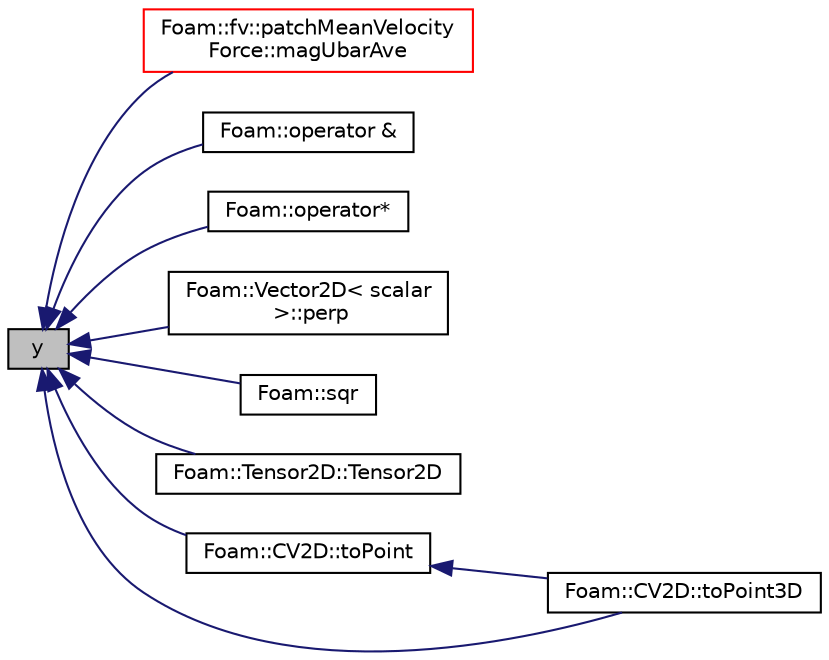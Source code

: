 digraph "y"
{
  bgcolor="transparent";
  edge [fontname="Helvetica",fontsize="10",labelfontname="Helvetica",labelfontsize="10"];
  node [fontname="Helvetica",fontsize="10",shape=record];
  rankdir="LR";
  Node23 [label="y",height=0.2,width=0.4,color="black", fillcolor="grey75", style="filled", fontcolor="black"];
  Node23 -> Node24 [dir="back",color="midnightblue",fontsize="10",style="solid",fontname="Helvetica"];
  Node24 [label="Foam::fv::patchMeanVelocity\lForce::magUbarAve",height=0.2,width=0.4,color="red",URL="$a24601.html#af4732f6ecbc429fea885a08731b376e0",tooltip="Calculate and return the magnitude of the mean velocity. "];
  Node23 -> Node26 [dir="back",color="midnightblue",fontsize="10",style="solid",fontname="Helvetica"];
  Node26 [label="Foam::operator &",height=0.2,width=0.4,color="black",URL="$a21851.html#aaea740458be6b73c73846bd8827de17a",tooltip="Inner-product between a spherical tensor and a vector. "];
  Node23 -> Node27 [dir="back",color="midnightblue",fontsize="10",style="solid",fontname="Helvetica"];
  Node27 [label="Foam::operator*",height=0.2,width=0.4,color="black",URL="$a21851.html#a7e6806ec1bcc02bebb8b7de43df5612b",tooltip="Outer-product between two vectors. "];
  Node23 -> Node28 [dir="back",color="midnightblue",fontsize="10",style="solid",fontname="Helvetica"];
  Node28 [label="Foam::Vector2D\< scalar\l \>::perp",height=0.2,width=0.4,color="black",URL="$a29765.html#a2b9fe5b997567538e1e4442d0f866ccd",tooltip="Perp dot product (dot product with perpendicular vector) "];
  Node23 -> Node29 [dir="back",color="midnightblue",fontsize="10",style="solid",fontname="Helvetica"];
  Node29 [label="Foam::sqr",height=0.2,width=0.4,color="black",URL="$a21851.html#af4809dafd7b46552655fe0aa541f1bd9"];
  Node23 -> Node30 [dir="back",color="midnightblue",fontsize="10",style="solid",fontname="Helvetica"];
  Node30 [label="Foam::Tensor2D::Tensor2D",height=0.2,width=0.4,color="black",URL="$a29701.html#a29640d64cf55b847fd12f27b241621e2",tooltip="Construct given the two vectors. "];
  Node23 -> Node31 [dir="back",color="midnightblue",fontsize="10",style="solid",fontname="Helvetica"];
  Node31 [label="Foam::CV2D::toPoint",height=0.2,width=0.4,color="black",URL="$a32677.html#a87ce8309f75fe7a311333ec7626712b8"];
  Node31 -> Node32 [dir="back",color="midnightblue",fontsize="10",style="solid",fontname="Helvetica"];
  Node32 [label="Foam::CV2D::toPoint3D",height=0.2,width=0.4,color="black",URL="$a32677.html#a9ed36b286144b9d39a90456da03d75dd"];
  Node23 -> Node32 [dir="back",color="midnightblue",fontsize="10",style="solid",fontname="Helvetica"];
}
